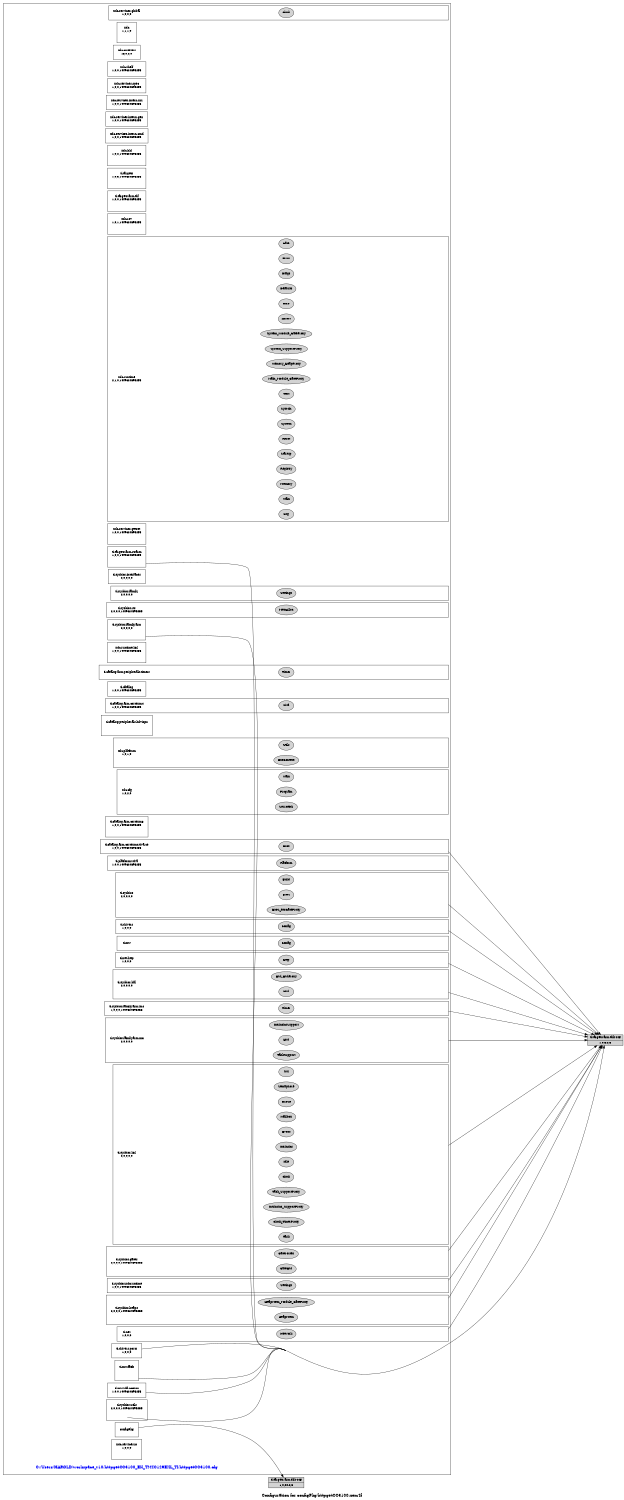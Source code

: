 digraph configuration {
    size="7.5,10";
    rankdir=LR;
    ranksep=".50 equally";
    concentrate=true;
    compound=true;
    label="\nConfiguration for configPkg/httpgetCC3100.xem4f"
  node [font=Helvetica, fontsize=14, fontcolor=black];  subgraph cluster0 {label=""; __cfg [label="C:/Users/HAROLD/workspace_v10/httpgetCC3100_EK_TM4C129EXL_TI/httpgetCC3100.cfg", color=white, fontcolor=blue];
    node [font=Helvetica, fontsize=10];    subgraph cluster1 {
        label="";
        xdc_services_global__top [shape=box,label="xdc.services.global\n1,0,0,0", color=white];
        xdc_services_global__bot [shape=point,label="", style=invis];
        xdc_services_global_Clock [style=filled,fillcolor=lightgray, label="Clock"];
        xdc_services_global__top -> xdc_services_global_Clock[style=invis];
        xdc_services_global_Clock -> xdc_services_global__bot[style=invis];
    }
    subgraph cluster2 {
        label="";
        xdc__top [shape=box,label="xdc\n1,1,1,0", color=white];
        xdc__bot [shape=point,label="", style=invis];
    }
    subgraph cluster3 {
        label="";
        xdc_corevers__top [shape=box,label="xdc.corevers\n16,0,2,0", color=white];
    }
    subgraph cluster4 {
        label="";
        xdc_shelf__top [shape=box,label="xdc.shelf\n1,0,0,1449624895255", color=white];
    }
    subgraph cluster5 {
        label="";
        xdc_services_spec__top [shape=box,label="xdc.services.spec\n1,0,0,1449624895255", color=white];
    }
    subgraph cluster6 {
        label="";
        xdc_services_intern_xsr__top [shape=box,label="xdc.services.intern.xsr\n1,0,0,1449624895255", color=white];
    }
    subgraph cluster7 {
        label="";
        xdc_services_intern_gen__top [shape=box,label="xdc.services.intern.gen\n1,0,0,1449624895255", color=white];
    }
    subgraph cluster8 {
        label="";
        xdc_services_intern_cmd__top [shape=box,label="xdc.services.intern.cmd\n1,0,0,1449624895255", color=white];
    }
    subgraph cluster9 {
        label="";
        xdc_bld__top [shape=box,label="xdc.bld\n1,0,2,1449624895255", color=white];
        xdc_bld__bot [shape=point,label="", style=invis];
    }
    subgraph cluster10 {
        label="";
        ti_targets__top [shape=box,label="ti.targets\n1,0,3,1449624895255", color=white];
        ti_targets__bot [shape=point,label="", style=invis];
    }
    subgraph cluster11 {
        label="";
        ti_targets_arm_elf__top [shape=box,label="ti.targets.arm.elf\n1,0,0,1449624895255", color=white];
        ti_targets_arm_elf__bot [shape=point,label="", style=invis];
    }
    subgraph cluster12 {
        label="";
        xdc_rov__top [shape=box,label="xdc.rov\n1,0,1,1449624895255", color=white];
        xdc_rov__bot [shape=point,label="", style=invis];
    }
    subgraph cluster13 {
        label="";
        xdc_runtime__top [shape=box,label="xdc.runtime\n2,1,0,1449624895255", color=white];
        xdc_runtime__bot [shape=point,label="", style=invis];
        xdc_runtime_Assert [style=filled,fillcolor=lightgray, label="Assert"];
        xdc_runtime__top -> xdc_runtime_Assert[style=invis];
        xdc_runtime_Assert -> xdc_runtime__bot[style=invis];
        xdc_runtime_Core [style=filled,fillcolor=lightgray, label="Core"];
        xdc_runtime__top -> xdc_runtime_Core[style=invis];
        xdc_runtime_Core -> xdc_runtime__bot[style=invis];
        xdc_runtime_Defaults [style=filled,fillcolor=lightgray, label="Defaults"];
        xdc_runtime__top -> xdc_runtime_Defaults[style=invis];
        xdc_runtime_Defaults -> xdc_runtime__bot[style=invis];
        xdc_runtime_Diags [style=filled,fillcolor=lightgray, label="Diags"];
        xdc_runtime__top -> xdc_runtime_Diags[style=invis];
        xdc_runtime_Diags -> xdc_runtime__bot[style=invis];
        xdc_runtime_Error [style=filled,fillcolor=lightgray, label="Error"];
        xdc_runtime__top -> xdc_runtime_Error[style=invis];
        xdc_runtime_Error -> xdc_runtime__bot[style=invis];
        xdc_runtime_Gate [style=filled,fillcolor=lightgray, label="Gate"];
        xdc_runtime__top -> xdc_runtime_Gate[style=invis];
        xdc_runtime_Gate -> xdc_runtime__bot[style=invis];
        xdc_runtime_Log [style=filled,fillcolor=lightgray, label="Log"];
        xdc_runtime__top -> xdc_runtime_Log[style=invis];
        xdc_runtime_Log -> xdc_runtime__bot[style=invis];
        xdc_runtime_Main [style=filled,fillcolor=lightgray, label="Main"];
        xdc_runtime__top -> xdc_runtime_Main[style=invis];
        xdc_runtime_Main -> xdc_runtime__bot[style=invis];
        xdc_runtime_Memory [style=filled,fillcolor=lightgray, label="Memory"];
        xdc_runtime__top -> xdc_runtime_Memory[style=invis];
        xdc_runtime_Memory -> xdc_runtime__bot[style=invis];
        xdc_runtime_Registry [style=filled,fillcolor=lightgray, label="Registry"];
        xdc_runtime__top -> xdc_runtime_Registry[style=invis];
        xdc_runtime_Registry -> xdc_runtime__bot[style=invis];
        xdc_runtime_Startup [style=filled,fillcolor=lightgray, label="Startup"];
        xdc_runtime__top -> xdc_runtime_Startup[style=invis];
        xdc_runtime_Startup -> xdc_runtime__bot[style=invis];
        xdc_runtime_Reset [style=filled,fillcolor=lightgray, label="Reset"];
        xdc_runtime__top -> xdc_runtime_Reset[style=invis];
        xdc_runtime_Reset -> xdc_runtime__bot[style=invis];
        xdc_runtime_System [style=filled,fillcolor=lightgray, label="System"];
        xdc_runtime__top -> xdc_runtime_System[style=invis];
        xdc_runtime_System -> xdc_runtime__bot[style=invis];
        xdc_runtime_SysMin [style=filled,fillcolor=lightgray, label="SysMin"];
        xdc_runtime__top -> xdc_runtime_SysMin[style=invis];
        xdc_runtime_SysMin -> xdc_runtime__bot[style=invis];
        xdc_runtime_Text [style=filled,fillcolor=lightgray, label="Text"];
        xdc_runtime__top -> xdc_runtime_Text[style=invis];
        xdc_runtime_Text -> xdc_runtime__bot[style=invis];
        xdc_runtime_Main_Module_GateProxy [style=filled,fillcolor=lightgray, label="Main_Module_GateProxy"];
        xdc_runtime__top -> xdc_runtime_Main_Module_GateProxy[style=invis];
        xdc_runtime_Main_Module_GateProxy -> xdc_runtime__bot[style=invis];
        xdc_runtime_Memory_HeapProxy [style=filled,fillcolor=lightgray, label="Memory_HeapProxy"];
        xdc_runtime__top -> xdc_runtime_Memory_HeapProxy[style=invis];
        xdc_runtime_Memory_HeapProxy -> xdc_runtime__bot[style=invis];
        xdc_runtime_System_SupportProxy [style=filled,fillcolor=lightgray, label="System_SupportProxy"];
        xdc_runtime__top -> xdc_runtime_System_SupportProxy[style=invis];
        xdc_runtime_System_SupportProxy -> xdc_runtime__bot[style=invis];
        xdc_runtime_System_Module_GateProxy [style=filled,fillcolor=lightgray, label="System_Module_GateProxy"];
        xdc_runtime__top -> xdc_runtime_System_Module_GateProxy[style=invis];
        xdc_runtime_System_Module_GateProxy -> xdc_runtime__bot[style=invis];
    }
    subgraph cluster14 {
        label="";
        xdc_services_getset__top [shape=box,label="xdc.services.getset\n1,0,0,1449624895255", color=white];
        xdc_services_getset__bot [shape=point,label="", style=invis];
    }
    subgraph cluster15 {
        label="";
        ti_targets_arm_rtsarm__top [shape=box,label="ti.targets.arm.rtsarm\n1,0,0,1449624895255", color=white];
        ti_targets_arm_rtsarm__bot [shape=point,label="", style=invis];
    }
    subgraph cluster16 {
        label="";
        ti_sysbios_interfaces__top [shape=box,label="ti.sysbios.interfaces\n2,0,0,0,0", color=white];
    }
    subgraph cluster17 {
        label="";
        ti_sysbios_family__top [shape=box,label="ti.sysbios.family\n2,0,0,0,0", color=white];
        ti_sysbios_family__bot [shape=point,label="", style=invis];
        ti_sysbios_family_Settings [style=filled,fillcolor=lightgray, label="Settings"];
        ti_sysbios_family__top -> ti_sysbios_family_Settings[style=invis];
        ti_sysbios_family_Settings -> ti_sysbios_family__bot[style=invis];
    }
    subgraph cluster18 {
        label="";
        ti_sysbios_family_arm__top [shape=box,label="ti.sysbios.family.arm\n2,0,0,0,0", color=white];
        ti_sysbios_family_arm__bot [shape=point,label="", style=invis];
    }
    subgraph cluster19 {
        label="";
        ti_sysbios_rts__top [shape=box,label="ti.sysbios.rts\n2,0,0,0,1449624895255", color=white];
        ti_sysbios_rts__bot [shape=point,label="", style=invis];
        ti_sysbios_rts_MemAlloc [style=filled,fillcolor=lightgray, label="MemAlloc"];
        ti_sysbios_rts__top -> ti_sysbios_rts_MemAlloc[style=invis];
        ti_sysbios_rts_MemAlloc -> ti_sysbios_rts__bot[style=invis];
    }
    subgraph cluster20 {
        label="";
        xdc_runtime_knl__top [shape=box,label="xdc.runtime.knl\n1,0,0,1449624895255", color=white];
        xdc_runtime_knl__bot [shape=point,label="", style=invis];
    }
    subgraph cluster21 {
        label="";
        ti_catalog_arm_peripherals_timers__top [shape=box,label="ti.catalog.arm.peripherals.timers\n", color=white];
        ti_catalog_arm_peripherals_timers__bot [shape=point,label="", style=invis];
        ti_catalog_arm_peripherals_timers_Timer [style=filled,fillcolor=lightgray, label="Timer"];
        ti_catalog_arm_peripherals_timers__top -> ti_catalog_arm_peripherals_timers_Timer[style=invis];
        ti_catalog_arm_peripherals_timers_Timer -> ti_catalog_arm_peripherals_timers__bot[style=invis];
    }
    subgraph cluster22 {
        label="";
        ti_catalog__top [shape=box,label="ti.catalog\n1,0,0,1449624895255", color=white];
    }
    subgraph cluster23 {
        label="";
        ti_catalog_arm_cortexm4__top [shape=box,label="ti.catalog.arm.cortexm4\n1,0,0,1449624895255", color=white];
        ti_catalog_arm_cortexm4__bot [shape=point,label="", style=invis];
        ti_catalog_arm_cortexm4_Tiva [style=filled,fillcolor=lightgray, label="Tiva"];
        ti_catalog_arm_cortexm4__top -> ti_catalog_arm_cortexm4_Tiva[style=invis];
        ti_catalog_arm_cortexm4_Tiva -> ti_catalog_arm_cortexm4__bot[style=invis];
    }
    subgraph cluster24 {
        label="";
        ti_catalog_peripherals_hdvicp2__top [shape=box,label="ti.catalog.peripherals.hdvicp2\n", color=white];
        ti_catalog_peripherals_hdvicp2__bot [shape=point,label="", style=invis];
    }
    subgraph cluster25 {
        label="";
        xdc_platform__top [shape=box,label="xdc.platform\n1,0,1,0", color=white];
        xdc_platform__bot [shape=point,label="", style=invis];
        xdc_platform_ExeContext [style=filled,fillcolor=lightgray, label="ExeContext"];
        xdc_platform__top -> xdc_platform_ExeContext[style=invis];
        xdc_platform_ExeContext -> xdc_platform__bot[style=invis];
        xdc_platform_Utils [style=filled,fillcolor=lightgray, label="Utils"];
        xdc_platform__top -> xdc_platform_Utils[style=invis];
        xdc_platform_Utils -> xdc_platform__bot[style=invis];
    }
    subgraph cluster26 {
        label="";
        xdc_cfg__top [shape=box,label="xdc.cfg\n1,0,2,0", color=white];
        xdc_cfg__bot [shape=point,label="", style=invis];
        xdc_cfg_Program [style=filled,fillcolor=lightgray, label="Program"];
        xdc_cfg__top -> xdc_cfg_Program[style=invis];
        xdc_cfg_Program -> xdc_cfg__bot[style=invis];
        xdc_cfg_Main [style=filled,fillcolor=lightgray, label="Main"];
        xdc_cfg__top -> xdc_cfg_Main[style=invis];
        xdc_cfg_Main -> xdc_cfg__bot[style=invis];
        xdc_cfg_SourceDir [style=filled,fillcolor=lightgray, label="SourceDir"];
        xdc_cfg__top -> xdc_cfg_SourceDir[style=invis];
        xdc_cfg_SourceDir -> xdc_cfg__bot[style=invis];
    }
    subgraph cluster27 {
        label="";
        ti_catalog_arm_cortexm3__top [shape=box,label="ti.catalog.arm.cortexm3\n1,0,0,1449624895255", color=white];
        ti_catalog_arm_cortexm3__bot [shape=point,label="", style=invis];
    }
    subgraph cluster28 {
        label="";
        ti_catalog_arm_cortexm4_tiva_ce__top [shape=box,label="ti.catalog.arm.cortexm4.tiva.ce\n1,0,0,1449624895255", color=white];
        ti_catalog_arm_cortexm4_tiva_ce__bot [shape=point,label="", style=invis];
        ti_catalog_arm_cortexm4_tiva_ce_Boot [style=filled,fillcolor=lightgray, label="Boot"];
        ti_catalog_arm_cortexm4_tiva_ce__top -> ti_catalog_arm_cortexm4_tiva_ce_Boot[style=invis];
        ti_catalog_arm_cortexm4_tiva_ce_Boot -> ti_catalog_arm_cortexm4_tiva_ce__bot[style=invis];
    }
    subgraph cluster29 {
        label="";
        ti_platforms_tiva__top [shape=box,label="ti.platforms.tiva\n1,0,0,1449624895255", color=white];
        ti_platforms_tiva__bot [shape=point,label="", style=invis];
        ti_platforms_tiva_Platform [style=filled,fillcolor=lightgray, label="Platform"];
        ti_platforms_tiva__top -> ti_platforms_tiva_Platform[style=invis];
        ti_platforms_tiva_Platform -> ti_platforms_tiva__bot[style=invis];
    }
    subgraph cluster30 {
        label="";
        ti_sysbios__top [shape=box,label="ti.sysbios\n2,0,0,0,0", color=white];
        ti_sysbios__bot [shape=point,label="", style=invis];
        ti_sysbios_BIOS [style=filled,fillcolor=lightgray, label="BIOS"];
        ti_sysbios__top -> ti_sysbios_BIOS[style=invis];
        ti_sysbios_BIOS -> ti_sysbios__bot[style=invis];
        ti_sysbios_Build [style=filled,fillcolor=lightgray, label="Build"];
        ti_sysbios__top -> ti_sysbios_Build[style=invis];
        ti_sysbios_Build -> ti_sysbios__bot[style=invis];
        ti_sysbios_BIOS_RtsGateProxy [style=filled,fillcolor=lightgray, label="BIOS_RtsGateProxy"];
        ti_sysbios__top -> ti_sysbios_BIOS_RtsGateProxy[style=invis];
        ti_sysbios_BIOS_RtsGateProxy -> ti_sysbios__bot[style=invis];
    }
    subgraph cluster31 {
        label="";
        ti_drivers_ports__top [shape=box,label="ti.drivers.ports\n1,0,0,0", color=white];
    }
    subgraph cluster32 {
        label="";
        ti_mw_fatfs__top [shape=box,label="ti.mw.fatfs\n", color=white];
        ti_mw_fatfs__bot [shape=point,label="", style=invis];
    }
    subgraph cluster33 {
        label="";
        ti_drivers__top [shape=box,label="ti.drivers\n1,0,0,0", color=white];
        ti_drivers__bot [shape=point,label="", style=invis];
        ti_drivers_Config [style=filled,fillcolor=lightgray, label="Config"];
        ti_drivers__top -> ti_drivers_Config[style=invis];
        ti_drivers_Config -> ti_drivers__bot[style=invis];
    }
    subgraph cluster34 {
        label="";
        ti_mw_wifi_cc3x00__top [shape=box,label="ti.mw.wifi.cc3x00\n1,0,0,1449624895255", color=white];
    }
    subgraph cluster35 {
        label="";
        ti_mw__top [shape=box,label="ti.mw\n", color=white];
        ti_mw__bot [shape=point,label="", style=invis];
        ti_mw_Config [style=filled,fillcolor=lightgray, label="Config"];
        ti_mw__top -> ti_mw_Config[style=invis];
        ti_mw_Config -> ti_mw__bot[style=invis];
    }
    subgraph cluster36 {
        label="";
        ti_net__top [shape=box,label="ti.net\n1,0,0,0", color=white];
        ti_net__bot [shape=point,label="", style=invis];
        ti_net_Network [style=filled,fillcolor=lightgray, label="Network"];
        ti_net__top -> ti_net_Network[style=invis];
        ti_net_Network -> ti_net__bot[style=invis];
    }
    subgraph cluster37 {
        label="";
        ti_net_http__top [shape=box,label="ti.net.http\n1,0,0,0", color=white];
        ti_net_http__bot [shape=point,label="", style=invis];
        ti_net_http_Http [style=filled,fillcolor=lightgray, label="Http"];
        ti_net_http__top -> ti_net_http_Http[style=invis];
        ti_net_http_Http -> ti_net_http__bot[style=invis];
    }
    subgraph cluster38 {
        label="";
        ti_sysbios_hal__top [shape=box,label="ti.sysbios.hal\n2,0,0,0,0", color=white];
        ti_sysbios_hal__bot [shape=point,label="", style=invis];
        ti_sysbios_hal_Hwi [style=filled,fillcolor=lightgray, label="Hwi"];
        ti_sysbios_hal__top -> ti_sysbios_hal_Hwi[style=invis];
        ti_sysbios_hal_Hwi -> ti_sysbios_hal__bot[style=invis];
        ti_sysbios_hal_Hwi_HwiProxy [style=filled,fillcolor=lightgray, label="Hwi_HwiProxy"];
        ti_sysbios_hal__top -> ti_sysbios_hal_Hwi_HwiProxy[style=invis];
        ti_sysbios_hal_Hwi_HwiProxy -> ti_sysbios_hal__bot[style=invis];
    }
    subgraph cluster39 {
        label="";
        ti_sysbios_family_arm_lm4__top [shape=box,label="ti.sysbios.family.arm.lm4\n1,0,0,0,1449624895255", color=white];
        ti_sysbios_family_arm_lm4__bot [shape=point,label="", style=invis];
        ti_sysbios_family_arm_lm4_Timer [style=filled,fillcolor=lightgray, label="Timer"];
        ti_sysbios_family_arm_lm4__top -> ti_sysbios_family_arm_lm4_Timer[style=invis];
        ti_sysbios_family_arm_lm4_Timer -> ti_sysbios_family_arm_lm4__bot[style=invis];
    }
    subgraph cluster40 {
        label="";
        ti_sysbios_family_arm_m3__top [shape=box,label="ti.sysbios.family.arm.m3\n2,0,0,0,0", color=white];
        ti_sysbios_family_arm_m3__bot [shape=point,label="", style=invis];
        ti_sysbios_family_arm_m3_Hwi [style=filled,fillcolor=lightgray, label="Hwi"];
        ti_sysbios_family_arm_m3__top -> ti_sysbios_family_arm_m3_Hwi[style=invis];
        ti_sysbios_family_arm_m3_Hwi -> ti_sysbios_family_arm_m3__bot[style=invis];
        ti_sysbios_family_arm_m3_IntrinsicsSupport [style=filled,fillcolor=lightgray, label="IntrinsicsSupport"];
        ti_sysbios_family_arm_m3__top -> ti_sysbios_family_arm_m3_IntrinsicsSupport[style=invis];
        ti_sysbios_family_arm_m3_IntrinsicsSupport -> ti_sysbios_family_arm_m3__bot[style=invis];
        ti_sysbios_family_arm_m3_TaskSupport [style=filled,fillcolor=lightgray, label="TaskSupport"];
        ti_sysbios_family_arm_m3__top -> ti_sysbios_family_arm_m3_TaskSupport[style=invis];
        ti_sysbios_family_arm_m3_TaskSupport -> ti_sysbios_family_arm_m3__bot[style=invis];
    }
    subgraph cluster41 {
        label="";
        ti_sysbios_knl__top [shape=box,label="ti.sysbios.knl\n2,0,0,0,0", color=white];
        ti_sysbios_knl__bot [shape=point,label="", style=invis];
        ti_sysbios_knl_Clock [style=filled,fillcolor=lightgray, label="Clock"];
        ti_sysbios_knl__top -> ti_sysbios_knl_Clock[style=invis];
        ti_sysbios_knl_Clock -> ti_sysbios_knl__bot[style=invis];
        ti_sysbios_knl_Idle [style=filled,fillcolor=lightgray, label="Idle"];
        ti_sysbios_knl__top -> ti_sysbios_knl_Idle[style=invis];
        ti_sysbios_knl_Idle -> ti_sysbios_knl__bot[style=invis];
        ti_sysbios_knl_Intrinsics [style=filled,fillcolor=lightgray, label="Intrinsics"];
        ti_sysbios_knl__top -> ti_sysbios_knl_Intrinsics[style=invis];
        ti_sysbios_knl_Intrinsics -> ti_sysbios_knl__bot[style=invis];
        ti_sysbios_knl_Event [style=filled,fillcolor=lightgray, label="Event"];
        ti_sysbios_knl__top -> ti_sysbios_knl_Event[style=invis];
        ti_sysbios_knl_Event -> ti_sysbios_knl__bot[style=invis];
        ti_sysbios_knl_Mailbox [style=filled,fillcolor=lightgray, label="Mailbox"];
        ti_sysbios_knl__top -> ti_sysbios_knl_Mailbox[style=invis];
        ti_sysbios_knl_Mailbox -> ti_sysbios_knl__bot[style=invis];
        ti_sysbios_knl_Queue [style=filled,fillcolor=lightgray, label="Queue"];
        ti_sysbios_knl__top -> ti_sysbios_knl_Queue[style=invis];
        ti_sysbios_knl_Queue -> ti_sysbios_knl__bot[style=invis];
        ti_sysbios_knl_Semaphore [style=filled,fillcolor=lightgray, label="Semaphore"];
        ti_sysbios_knl__top -> ti_sysbios_knl_Semaphore[style=invis];
        ti_sysbios_knl_Semaphore -> ti_sysbios_knl__bot[style=invis];
        ti_sysbios_knl_Swi [style=filled,fillcolor=lightgray, label="Swi"];
        ti_sysbios_knl__top -> ti_sysbios_knl_Swi[style=invis];
        ti_sysbios_knl_Swi -> ti_sysbios_knl__bot[style=invis];
        ti_sysbios_knl_Task [style=filled,fillcolor=lightgray, label="Task"];
        ti_sysbios_knl__top -> ti_sysbios_knl_Task[style=invis];
        ti_sysbios_knl_Task -> ti_sysbios_knl__bot[style=invis];
        ti_sysbios_knl_Clock_TimerProxy [style=filled,fillcolor=lightgray, label="Clock_TimerProxy"];
        ti_sysbios_knl__top -> ti_sysbios_knl_Clock_TimerProxy[style=invis];
        ti_sysbios_knl_Clock_TimerProxy -> ti_sysbios_knl__bot[style=invis];
        ti_sysbios_knl_Intrinsics_SupportProxy [style=filled,fillcolor=lightgray, label="Intrinsics_SupportProxy"];
        ti_sysbios_knl__top -> ti_sysbios_knl_Intrinsics_SupportProxy[style=invis];
        ti_sysbios_knl_Intrinsics_SupportProxy -> ti_sysbios_knl__bot[style=invis];
        ti_sysbios_knl_Task_SupportProxy [style=filled,fillcolor=lightgray, label="Task_SupportProxy"];
        ti_sysbios_knl__top -> ti_sysbios_knl_Task_SupportProxy[style=invis];
        ti_sysbios_knl_Task_SupportProxy -> ti_sysbios_knl__bot[style=invis];
    }
    subgraph cluster42 {
        label="";
        ti_sysbios_gates__top [shape=box,label="ti.sysbios.gates\n2,0,0,0,1449624895255", color=white];
        ti_sysbios_gates__bot [shape=point,label="", style=invis];
        ti_sysbios_gates_GateHwi [style=filled,fillcolor=lightgray, label="GateHwi"];
        ti_sysbios_gates__top -> ti_sysbios_gates_GateHwi[style=invis];
        ti_sysbios_gates_GateHwi -> ti_sysbios_gates__bot[style=invis];
        ti_sysbios_gates_GateMutex [style=filled,fillcolor=lightgray, label="GateMutex"];
        ti_sysbios_gates__top -> ti_sysbios_gates_GateMutex[style=invis];
        ti_sysbios_gates_GateMutex -> ti_sysbios_gates__bot[style=invis];
    }
    subgraph cluster43 {
        label="";
        ti_sysbios_xdcruntime__top [shape=box,label="ti.sysbios.xdcruntime\n1,0,0,1449624895255", color=white];
        ti_sysbios_xdcruntime__bot [shape=point,label="", style=invis];
        ti_sysbios_xdcruntime_Settings [style=filled,fillcolor=lightgray, label="Settings"];
        ti_sysbios_xdcruntime__top -> ti_sysbios_xdcruntime_Settings[style=invis];
        ti_sysbios_xdcruntime_Settings -> ti_sysbios_xdcruntime__bot[style=invis];
    }
    subgraph cluster44 {
        label="";
        ti_sysbios_heaps__top [shape=box,label="ti.sysbios.heaps\n2,0,0,0,1449624895255", color=white];
        ti_sysbios_heaps__bot [shape=point,label="", style=invis];
        ti_sysbios_heaps_HeapMem [style=filled,fillcolor=lightgray, label="HeapMem"];
        ti_sysbios_heaps__top -> ti_sysbios_heaps_HeapMem[style=invis];
        ti_sysbios_heaps_HeapMem -> ti_sysbios_heaps__bot[style=invis];
        ti_sysbios_heaps_HeapMem_Module_GateProxy [style=filled,fillcolor=lightgray, label="HeapMem_Module_GateProxy"];
        ti_sysbios_heaps__top -> ti_sysbios_heaps_HeapMem_Module_GateProxy[style=invis];
        ti_sysbios_heaps_HeapMem_Module_GateProxy -> ti_sysbios_heaps__bot[style=invis];
    }
    subgraph cluster45 {
        label="";
        ti_sysbios_utils__top [shape=box,label="ti.sysbios.utils\n2,0,0,0,1449624895255", color=white];
        ti_sysbios_utils__bot [shape=point,label="", style=invis];
    }
    subgraph cluster46 {
        label="";
        configPkg__top [shape=box,label="configPkg\n", color=white];
    }
    subgraph cluster47 {
        label="";
        xdc_services_io__top [shape=box,label="xdc.services.io\n1,0,0,0", color=white];
        xdc_services_io__bot [shape=point,label="", style=invis];
    }
  }
  node [font=Helvetica, fontsize=10];
    ti_targets_arm_elf_M4F__1_0_5__2_5 [shape=record,label="ti.targets.arm.elf.M4F|1,0,5.2,5",style=filled, fillcolor=lightgrey];
    ti_targets_arm_rtsarm__bot -> ti_targets_arm_elf_M4F__1_0_5__2_5 [ltail=cluster15];
    ti_targets_arm_elf_M4F__1_0_5__2_5 [shape=record,label="ti.targets.arm.elf.M4F|1,0,5.2,5",style=filled, fillcolor=lightgrey];
    ti_sysbios_family_arm__bot -> ti_targets_arm_elf_M4F__1_0_5__2_5 [ltail=cluster18];
    ti_targets_arm_elf_M4F__1_0_5__2_5 [shape=record,label="ti.targets.arm.elf.M4F|1,0,5.2,5",style=filled, fillcolor=lightgrey];
    ti_catalog_arm_cortexm4_tiva_ce__bot -> ti_targets_arm_elf_M4F__1_0_5__2_5 [ltail=cluster28];
    ti_targets_arm_elf_M4F__1_0_5__2_5 [shape=record,label="ti.targets.arm.elf.M4F|1,0,5.2,5",style=filled, fillcolor=lightgrey];
    ti_sysbios__bot -> ti_targets_arm_elf_M4F__1_0_5__2_5 [ltail=cluster30];
    ti_targets_arm_elf_M4F__1_0_5__2_5 [shape=record,label="ti.targets.arm.elf.M4F|1,0,5.2,5",style=filled, fillcolor=lightgrey];
    ti_drivers_ports__top -> ti_targets_arm_elf_M4F__1_0_5__2_5 [ltail=cluster31];
    ti_targets_arm_elf_M4F__1_0_5__2_5 [shape=record,label="ti.targets.arm.elf.M4F|1,0,5.2,5",style=filled, fillcolor=lightgrey];
    ti_mw_fatfs__bot -> ti_targets_arm_elf_M4F__1_0_5__2_5 [ltail=cluster32];
    ti_targets_arm_elf_M4F__1_0_5__2_5 [shape=record,label="ti.targets.arm.elf.M4F|1,0,5.2,5",style=filled, fillcolor=lightgrey];
    ti_drivers__bot -> ti_targets_arm_elf_M4F__1_0_5__2_5 [ltail=cluster33];
    ti_targets_arm_elf_M4F__1_0_5__2_5 [shape=record,label="ti.targets.arm.elf.M4F|1,0,5.2,5",style=filled, fillcolor=lightgrey];
    ti_mw_wifi_cc3x00__top -> ti_targets_arm_elf_M4F__1_0_5__2_5 [ltail=cluster34];
    ti_targets_arm_elf_M4F__1_0_5__2_5 [shape=record,label="ti.targets.arm.elf.M4F|1,0,5.2,5",style=filled, fillcolor=lightgrey];
    ti_net__bot -> ti_targets_arm_elf_M4F__1_0_5__2_5 [ltail=cluster36];
    ti_targets_arm_elf_M4F__1_0_5__2_5 [shape=record,label="ti.targets.arm.elf.M4F|1,0,5.2,5",style=filled, fillcolor=lightgrey];
    ti_net_http__bot -> ti_targets_arm_elf_M4F__1_0_5__2_5 [ltail=cluster37];
    ti_targets_arm_elf_M4F__1_0_5__2_5 [shape=record,label="ti.targets.arm.elf.M4F|1,0,5.2,5",style=filled, fillcolor=lightgrey];
    ti_sysbios_hal__bot -> ti_targets_arm_elf_M4F__1_0_5__2_5 [ltail=cluster38];
    ti_targets_arm_elf_M4F__1_0_5__2_5 [shape=record,label="ti.targets.arm.elf.M4F|1,0,5.2,5",style=filled, fillcolor=lightgrey];
    ti_sysbios_family_arm_lm4__bot -> ti_targets_arm_elf_M4F__1_0_5__2_5 [ltail=cluster39];
    ti_targets_arm_elf_M4F__1_0_5__2_5 [shape=record,label="ti.targets.arm.elf.M4F|1,0,5.2,5",style=filled, fillcolor=lightgrey];
    ti_sysbios_family_arm_m3__bot -> ti_targets_arm_elf_M4F__1_0_5__2_5 [ltail=cluster40];
    ti_targets_arm_elf_M4F__1_0_5__2_5 [shape=record,label="ti.targets.arm.elf.M4F|1,0,5.2,5",style=filled, fillcolor=lightgrey];
    ti_sysbios_knl__bot -> ti_targets_arm_elf_M4F__1_0_5__2_5 [ltail=cluster41];
    ti_targets_arm_elf_M4F__1_0_5__2_5 [shape=record,label="ti.targets.arm.elf.M4F|1,0,5.2,5",style=filled, fillcolor=lightgrey];
    ti_sysbios_gates__bot -> ti_targets_arm_elf_M4F__1_0_5__2_5 [ltail=cluster42];
    ti_targets_arm_elf_M4F__1_0_5__2_5 [shape=record,label="ti.targets.arm.elf.M4F|1,0,5.2,5",style=filled, fillcolor=lightgrey];
    ti_sysbios_xdcruntime__bot -> ti_targets_arm_elf_M4F__1_0_5__2_5 [ltail=cluster43];
    ti_targets_arm_elf_M4F__1_0_5__2_5 [shape=record,label="ti.targets.arm.elf.M4F|1,0,5.2,5",style=filled, fillcolor=lightgrey];
    ti_sysbios_heaps__bot -> ti_targets_arm_elf_M4F__1_0_5__2_5 [ltail=cluster44];
    ti_targets_arm_elf_M4F__1_0_5__2_5 [shape=record,label="ti.targets.arm.elf.M4F|1,0,5.2,5",style=filled, fillcolor=lightgrey];
    ti_sysbios_utils__bot -> ti_targets_arm_elf_M4F__1_0_5__2_5 [ltail=cluster45];
    ti_targets_arm_elf_M4F__1_0_20__2_3 [shape=record,label="ti.targets.arm.elf.M4F|1,0,20.2,3",style=filled, fillcolor=lightgrey];
    configPkg__top -> ti_targets_arm_elf_M4F__1_0_20__2_3 [ltail=cluster46];
}
